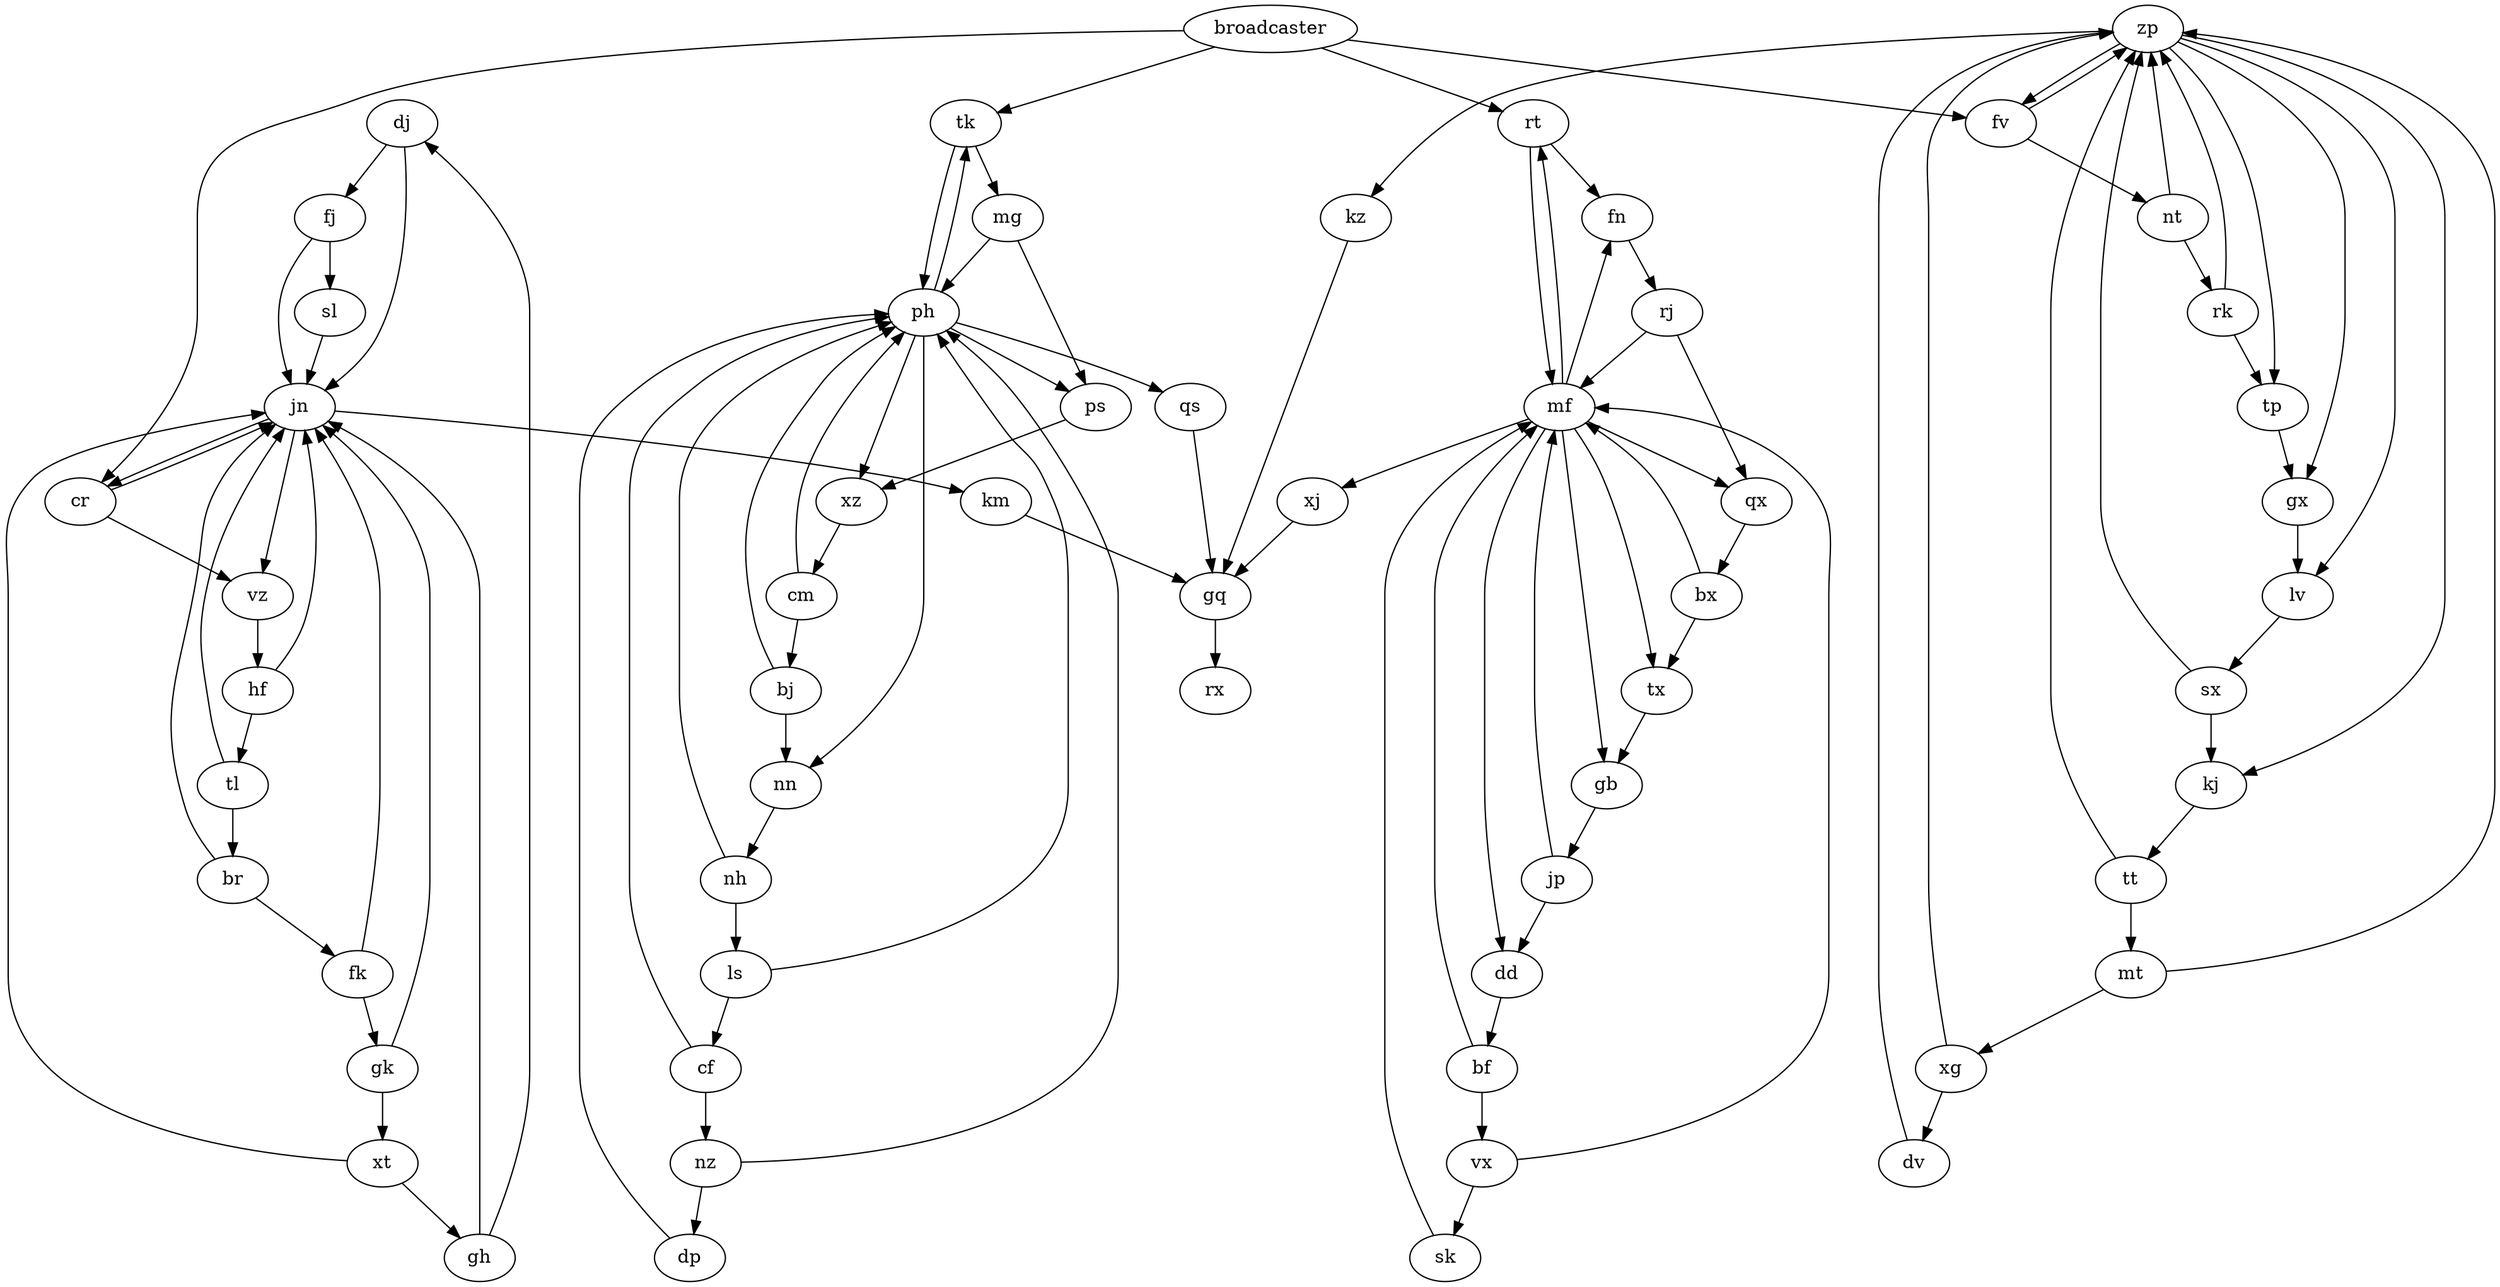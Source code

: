 digraph AoC2023day20 {
    dj -> {fj jn}
    xz -> {cm}
    fn -> {rj}
    fv -> {nt zp}
    ls -> {ph cf}
    rk -> {zp tp}
    jn -> {km cr vz}
    nh -> {ph ls}
    tx -> {gb}
    xg -> {dv zp}
    tp -> {gx}
    zp -> {kj kz gx fv lv tp}
    gq -> {rx}
    fj -> {sl jn}
    cr -> {vz jn}
    rt -> {fn mf}
    kj -> {tt}
    tk -> {mg ph}
    xt -> {jn gh}
    qx -> {bx}
    lv -> {sx}
    nz -> {dp ph}
    sx -> {kj zp}
    dd -> {bf}
    gb -> {jp}
    bj -> {ph nn}
    sk -> {mf}
    bx -> {tx mf}
    mt -> {xg zp}
    vz -> {hf}
    vx -> {mf sk}
    tt -> {mt zp}
    br -> {jn fk}
    xj -> {gq}
    mg -> {ph ps}
    nt -> {zp rk}
    qs -> {gq}
    rj -> {qx mf}
    bf -> {vx mf}
    kz -> {gq}
    fk -> {jn gk}
    dv -> {zp}
    dp -> {ph}
    mf -> {gb tx xj dd qx rt fn}
    ph -> {nn xz tk ps qs}
    ps -> {xz}
    km -> {gq}
    gk -> {jn xt}
    cf -> {ph nz}
    tl -> {jn br}
    cm -> {bj ph}
    nn -> {nh}
    jp -> {mf dd}
    gh -> {jn dj}
    hf -> {tl jn}
    sl -> {jn}
    gx -> {lv}
    broadcaster -> {fv cr rt tk}
}
